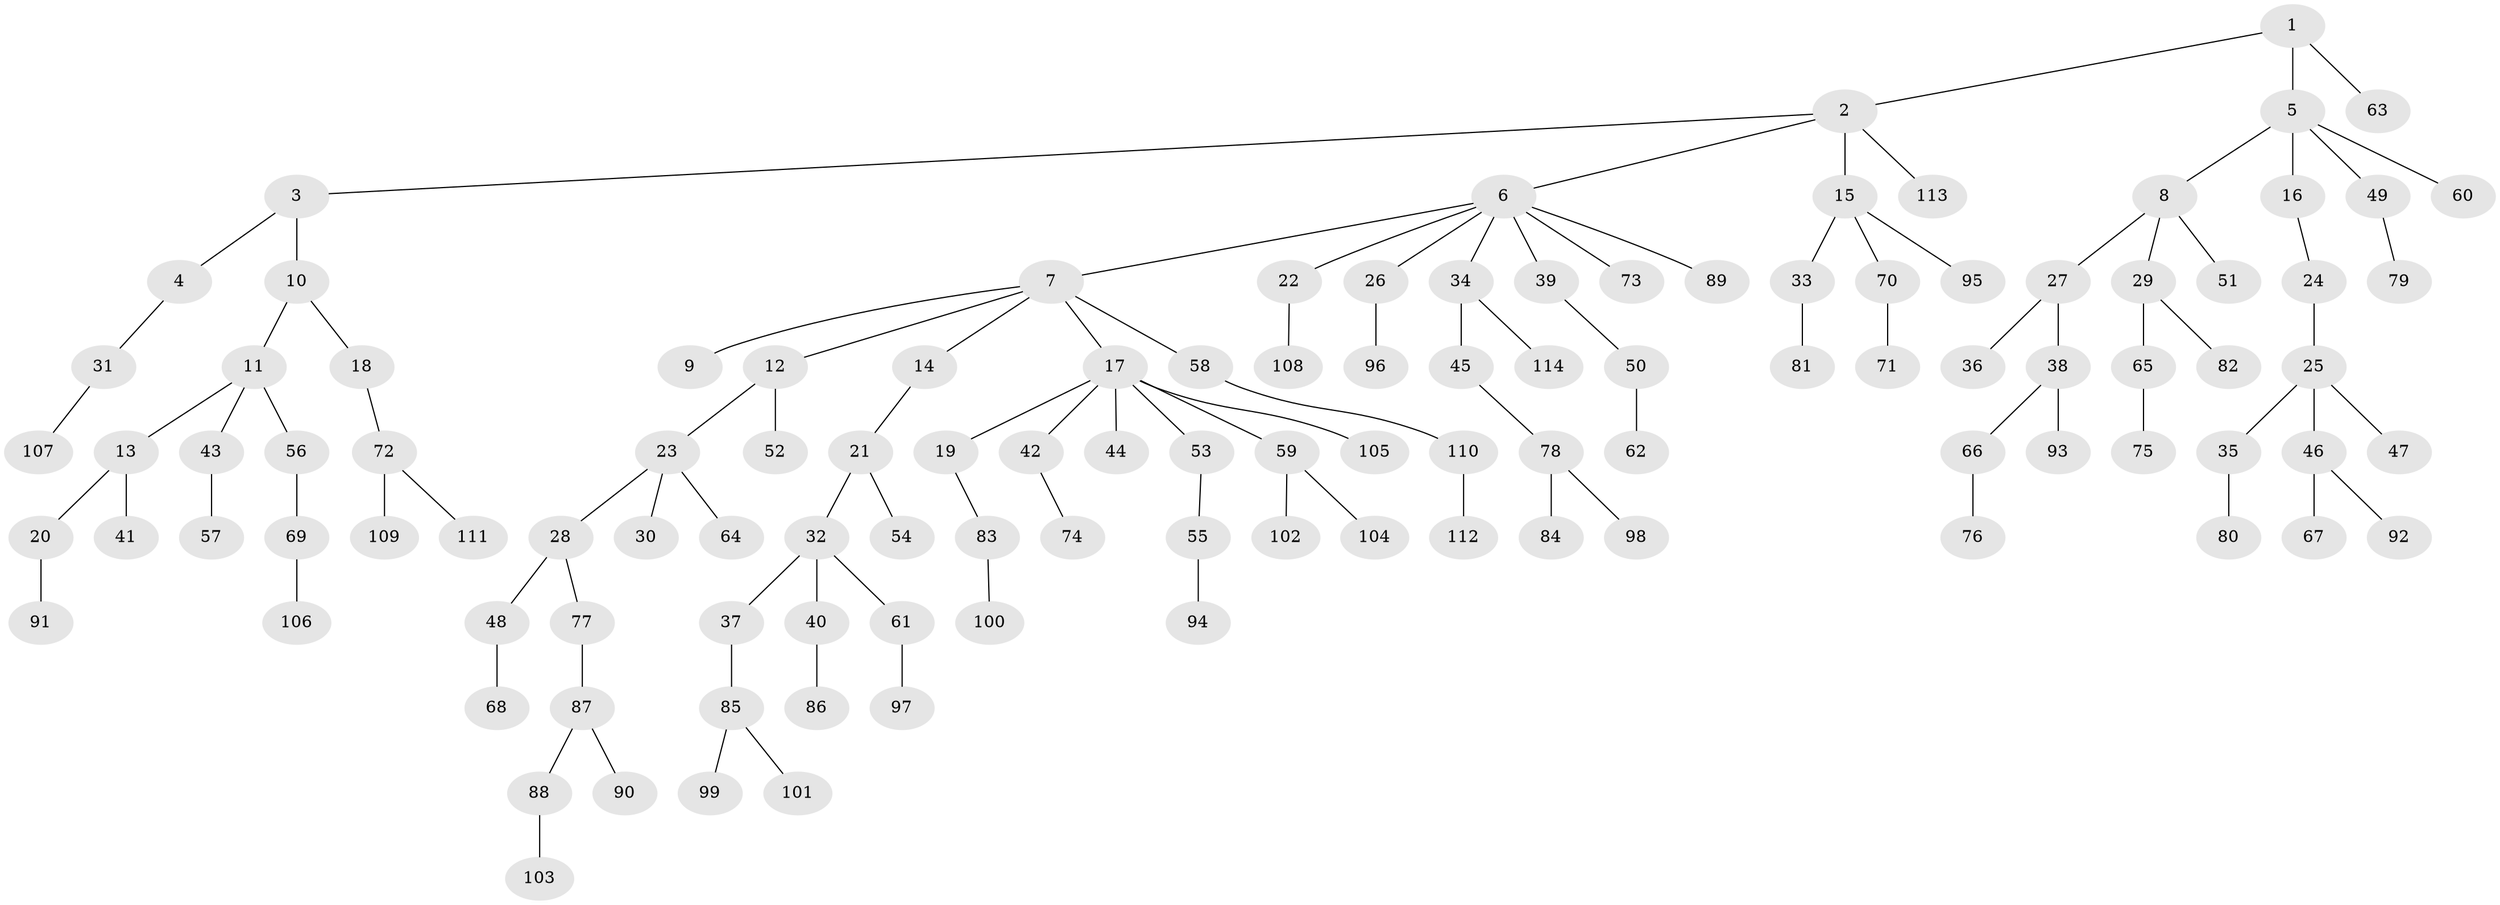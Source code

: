 // coarse degree distribution, {3: 0.11392405063291139, 11: 0.012658227848101266, 7: 0.012658227848101266, 5: 0.012658227848101266, 4: 0.05063291139240506, 2: 0.27848101265822783, 6: 0.012658227848101266, 1: 0.5063291139240507}
// Generated by graph-tools (version 1.1) at 2025/52/02/27/25 19:52:09]
// undirected, 114 vertices, 113 edges
graph export_dot {
graph [start="1"]
  node [color=gray90,style=filled];
  1;
  2;
  3;
  4;
  5;
  6;
  7;
  8;
  9;
  10;
  11;
  12;
  13;
  14;
  15;
  16;
  17;
  18;
  19;
  20;
  21;
  22;
  23;
  24;
  25;
  26;
  27;
  28;
  29;
  30;
  31;
  32;
  33;
  34;
  35;
  36;
  37;
  38;
  39;
  40;
  41;
  42;
  43;
  44;
  45;
  46;
  47;
  48;
  49;
  50;
  51;
  52;
  53;
  54;
  55;
  56;
  57;
  58;
  59;
  60;
  61;
  62;
  63;
  64;
  65;
  66;
  67;
  68;
  69;
  70;
  71;
  72;
  73;
  74;
  75;
  76;
  77;
  78;
  79;
  80;
  81;
  82;
  83;
  84;
  85;
  86;
  87;
  88;
  89;
  90;
  91;
  92;
  93;
  94;
  95;
  96;
  97;
  98;
  99;
  100;
  101;
  102;
  103;
  104;
  105;
  106;
  107;
  108;
  109;
  110;
  111;
  112;
  113;
  114;
  1 -- 2;
  1 -- 5;
  1 -- 63;
  2 -- 3;
  2 -- 6;
  2 -- 15;
  2 -- 113;
  3 -- 4;
  3 -- 10;
  4 -- 31;
  5 -- 8;
  5 -- 16;
  5 -- 49;
  5 -- 60;
  6 -- 7;
  6 -- 22;
  6 -- 26;
  6 -- 34;
  6 -- 39;
  6 -- 73;
  6 -- 89;
  7 -- 9;
  7 -- 12;
  7 -- 14;
  7 -- 17;
  7 -- 58;
  8 -- 27;
  8 -- 29;
  8 -- 51;
  10 -- 11;
  10 -- 18;
  11 -- 13;
  11 -- 43;
  11 -- 56;
  12 -- 23;
  12 -- 52;
  13 -- 20;
  13 -- 41;
  14 -- 21;
  15 -- 33;
  15 -- 70;
  15 -- 95;
  16 -- 24;
  17 -- 19;
  17 -- 42;
  17 -- 44;
  17 -- 53;
  17 -- 59;
  17 -- 105;
  18 -- 72;
  19 -- 83;
  20 -- 91;
  21 -- 32;
  21 -- 54;
  22 -- 108;
  23 -- 28;
  23 -- 30;
  23 -- 64;
  24 -- 25;
  25 -- 35;
  25 -- 46;
  25 -- 47;
  26 -- 96;
  27 -- 36;
  27 -- 38;
  28 -- 48;
  28 -- 77;
  29 -- 65;
  29 -- 82;
  31 -- 107;
  32 -- 37;
  32 -- 40;
  32 -- 61;
  33 -- 81;
  34 -- 45;
  34 -- 114;
  35 -- 80;
  37 -- 85;
  38 -- 66;
  38 -- 93;
  39 -- 50;
  40 -- 86;
  42 -- 74;
  43 -- 57;
  45 -- 78;
  46 -- 67;
  46 -- 92;
  48 -- 68;
  49 -- 79;
  50 -- 62;
  53 -- 55;
  55 -- 94;
  56 -- 69;
  58 -- 110;
  59 -- 102;
  59 -- 104;
  61 -- 97;
  65 -- 75;
  66 -- 76;
  69 -- 106;
  70 -- 71;
  72 -- 109;
  72 -- 111;
  77 -- 87;
  78 -- 84;
  78 -- 98;
  83 -- 100;
  85 -- 99;
  85 -- 101;
  87 -- 88;
  87 -- 90;
  88 -- 103;
  110 -- 112;
}

